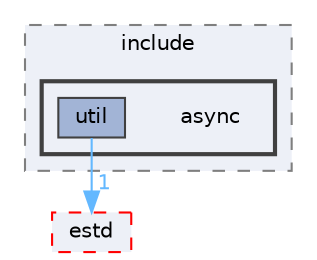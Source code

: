 digraph "async"
{
 // LATEX_PDF_SIZE
  bgcolor="transparent";
  edge [fontname=Helvetica,fontsize=10,labelfontname=Helvetica,labelfontsize=10];
  node [fontname=Helvetica,fontsize=10,shape=box,height=0.2,width=0.4];
  compound=true
  subgraph clusterdir_4b819010460a1eded8cbe103b2a87f23 {
    graph [ bgcolor="#edf0f7", pencolor="grey50", label="include", fontname=Helvetica,fontsize=10 style="filled,dashed", URL="dir_4b819010460a1eded8cbe103b2a87f23.html",tooltip=""]
  subgraph clusterdir_f1903b948276aa4164093f0ca3eca16f {
    graph [ bgcolor="#edf0f7", pencolor="grey25", label="", fontname=Helvetica,fontsize=10 style="filled,bold", URL="dir_f1903b948276aa4164093f0ca3eca16f.html",tooltip=""]
    dir_f1903b948276aa4164093f0ca3eca16f [shape=plaintext, label="async"];
  dir_30fed00e80692177a36bef2be255029c [label="util", fillcolor="#a2b4d6", color="grey25", style="filled", URL="dir_30fed00e80692177a36bef2be255029c.html",tooltip=""];
  }
  }
  dir_705ed472854f071e46e92f9933f4d565 [label="estd", fillcolor="#edf0f7", color="red", style="filled,dashed", URL="dir_705ed472854f071e46e92f9933f4d565.html",tooltip=""];
  dir_30fed00e80692177a36bef2be255029c->dir_705ed472854f071e46e92f9933f4d565 [headlabel="1", labeldistance=1.5 headhref="dir_000227_000075.html" href="dir_000227_000075.html" color="steelblue1" fontcolor="steelblue1"];
}
